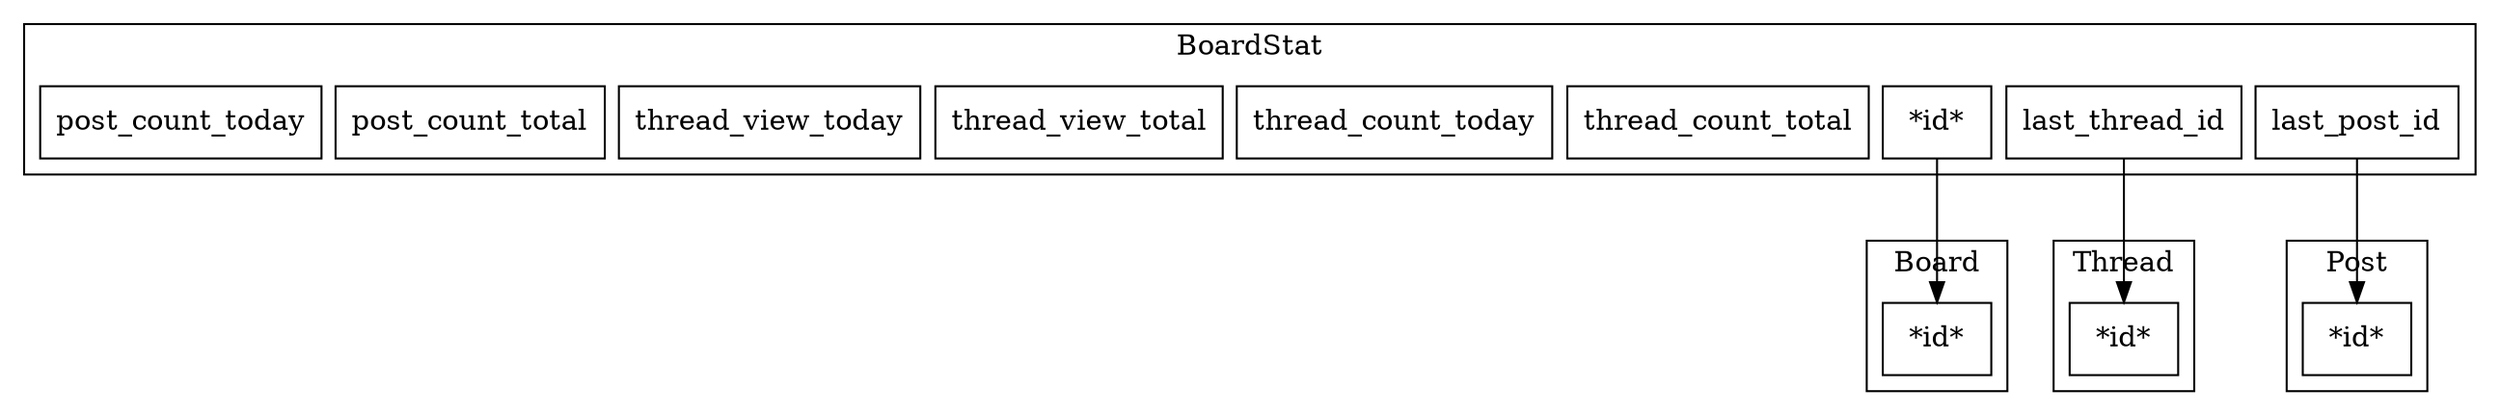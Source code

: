 #dot
strict digraph g {
	node [ shape = box ];
	nodesep = 0.1;
	ranksep = 1;

	subgraph cluster_post_stat {
		label = "BoardStat";
		node_a_board_stat_id                 [ label = "*id*" ];
		node_a_board_stat_last_thread_id     [ label = "last_thread_id" ];
		node_a_board_stat_last_post_id       [ label = "last_post_id" ];
		node_a_board_stat_thread_count_total [ label = "thread_count_total" ];
		node_a_board_stat_thread_count_today [ label = "thread_count_today" ];
		node_a_board_stat_thread_view_total  [ label = "thread_view_total" ];
		node_a_board_stat_thread_view_today  [ label = "thread_view_today" ];
		node_a_board_stat_post_count_total   [ label = "post_count_total" ];
		node_a_board_stat_post_count_today   [ label = "post_count_today" ];
	}

	subgraph cluster_board {
		label = "Board";
		node_a_board_id             [ label = "*id*" ];
	}

	subgraph cluster_post {
		label = "Post";
		node_a_post_id             [ label = "*id*" ];
	}

	subgraph cluster_thread {
		label = "Thread";
		node_a_thread_id           [ label = "*id*" ];
	}

	node_a_board_stat_id -> node_a_board_id;
	node_a_board_stat_last_thread_id -> node_a_thread_id;
	node_a_board_stat_last_post_id -> node_a_post_id;
}
